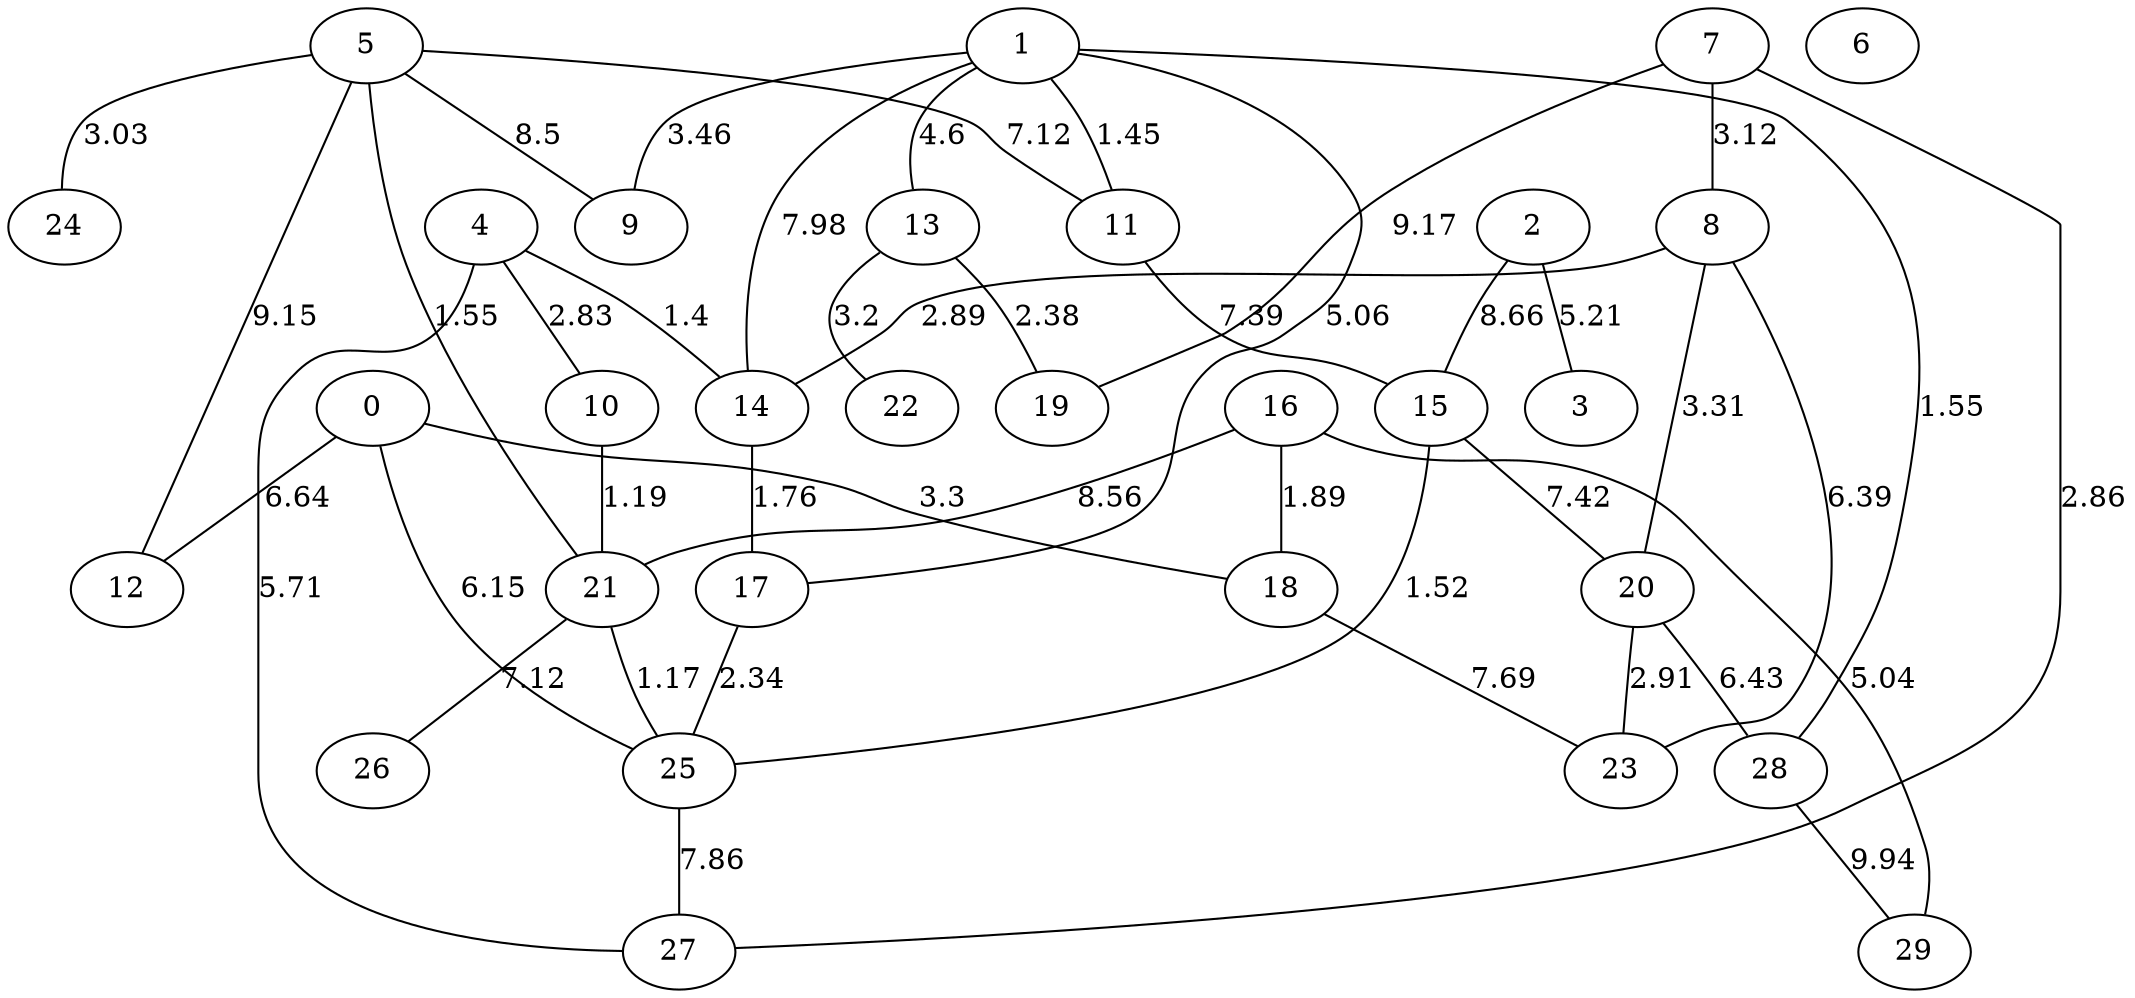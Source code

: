 graph G {
"0";
"1";
"2";
"3";
"4";
"5";
"6";
"7";
"8";
"9";
"10";
"11";
"12";
"13";
"14";
"15";
"16";
"17";
"18";
"19";
"20";
"21";
"22";
"23";
"24";
"25";
"26";
"27";
"28";
"29";
"13" -- "22" [label="3.2"];
"5" -- "9" [label="8.5"];
"14" -- "17" [label="1.76"];
"8" -- "23" [label="6.39"];
"15" -- "20" [label="7.42"];
"28" -- "29" [label="9.94"];
"1" -- "17" [label="5.06"];
"4" -- "27" [label="5.71"];
"10" -- "21" [label="1.19"];
"25" -- "27" [label="7.86"];
"16" -- "21" [label="8.56"];
"17" -- "25" [label="2.34"];
"1" -- "11" [label="1.45"];
"18" -- "23" [label="7.69"];
"8" -- "14" [label="2.89"];
"5" -- "12" [label="9.15"];
"16" -- "29" [label="5.04"];
"1" -- "14" [label="7.98"];
"8" -- "20" [label="3.31"];
"7" -- "19" [label="9.17"];
"1" -- "28" [label="1.55"];
"16" -- "18" [label="1.89"];
"4" -- "10" [label="2.83"];
"21" -- "26" [label="7.12"];
"5" -- "11" [label="7.12"];
"0" -- "25" [label="6.15"];
"7" -- "27" [label="2.86"];
"15" -- "25" [label="1.52"];
"1" -- "13" [label="4.6"];
"0" -- "18" [label="3.3"];
"5" -- "24" [label="3.03"];
"0" -- "12" [label="6.64"];
"4" -- "14" [label="1.4"];
"2" -- "3" [label="5.21"];
"1" -- "9" [label="3.46"];
"5" -- "21" [label="1.55"];
"13" -- "19" [label="2.38"];
"21" -- "25" [label="1.17"];
"20" -- "23" [label="2.91"];
"20" -- "28" [label="6.43"];
"2" -- "15" [label="8.66"];
"11" -- "15" [label="7.39"];
"7" -- "8" [label="3.12"];
}
